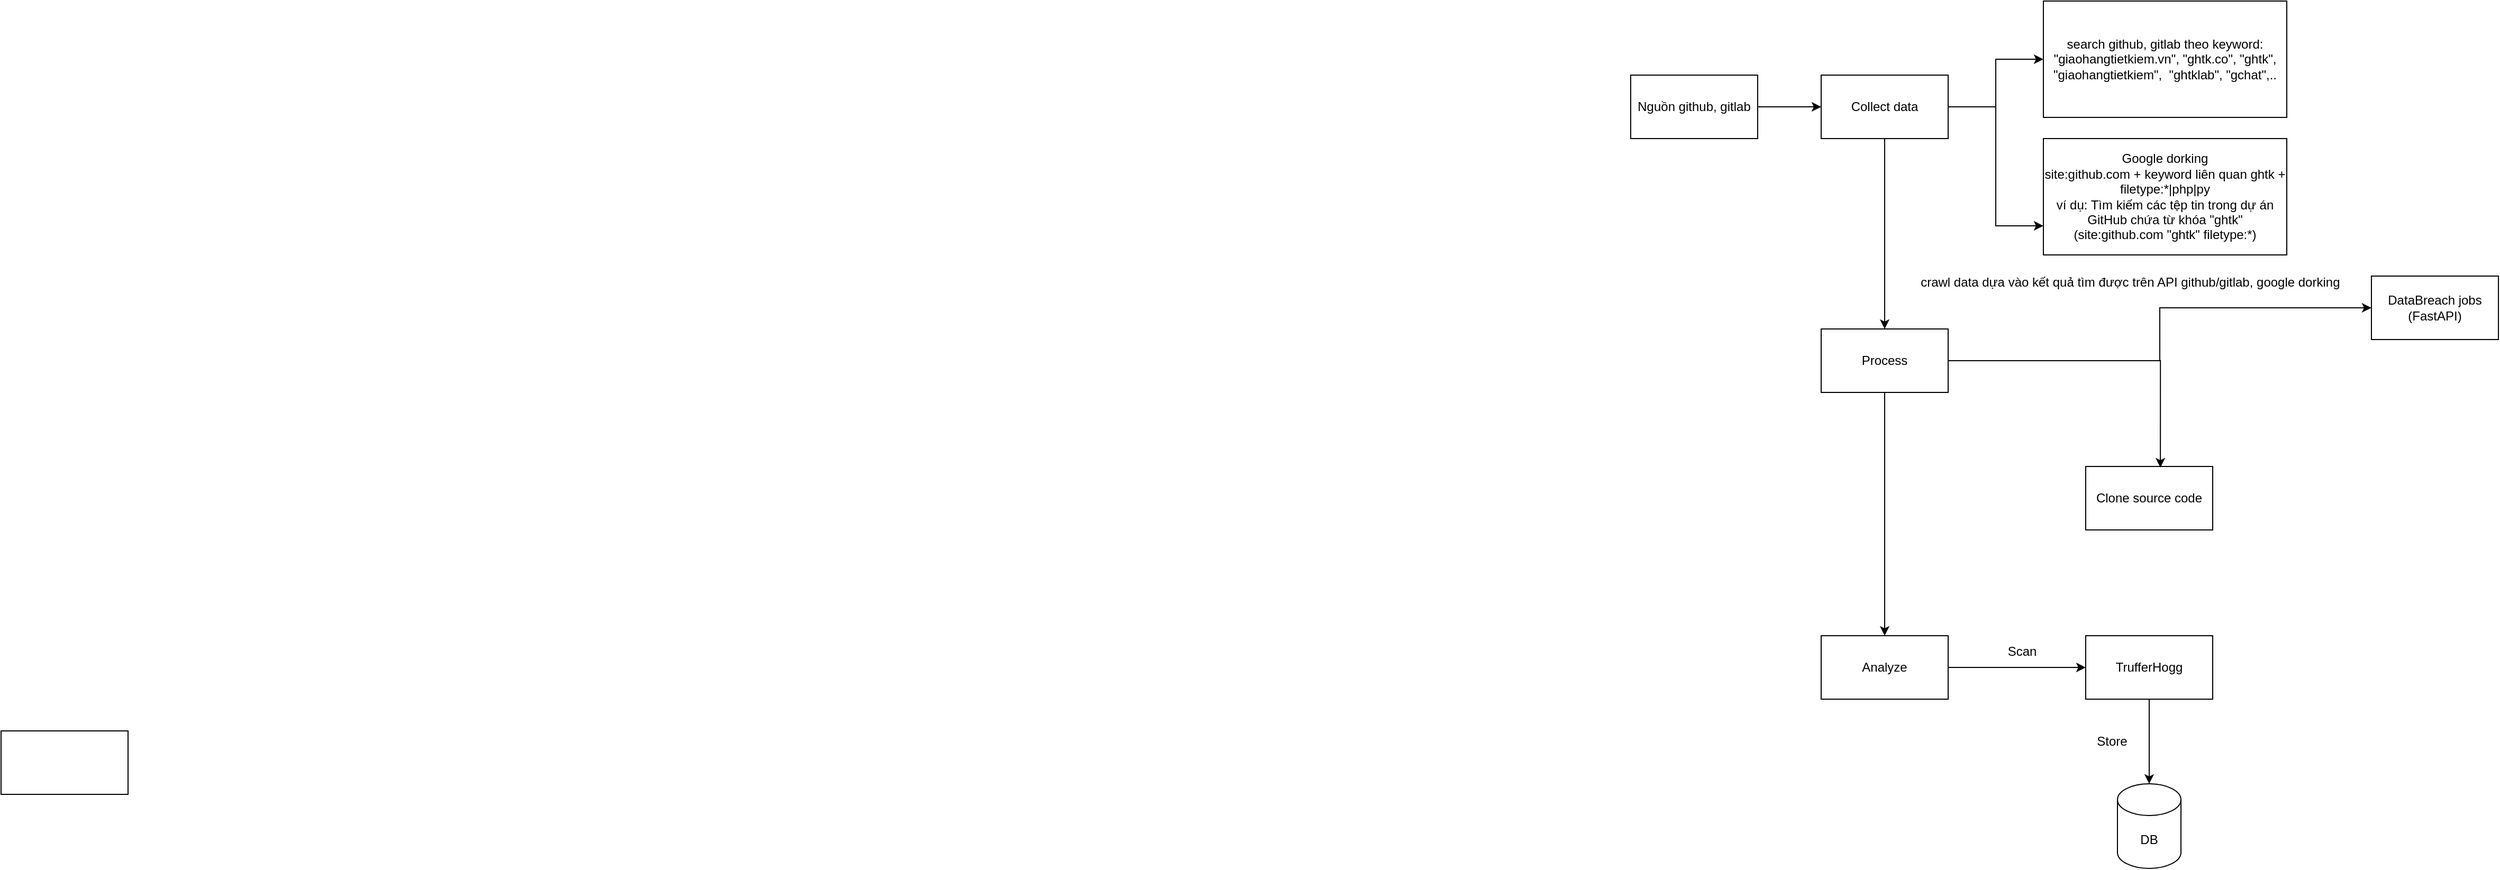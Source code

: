 <mxfile version="22.0.7" type="github">
  <diagram name="Trang-1" id="mbr4rni1Ndfwg3o4Wg2J">
    <mxGraphModel dx="4581" dy="2301" grid="1" gridSize="10" guides="1" tooltips="1" connect="1" arrows="1" fold="1" page="1" pageScale="1" pageWidth="827" pageHeight="1169" math="0" shadow="0">
      <root>
        <mxCell id="0" />
        <mxCell id="1" parent="0" />
        <mxCell id="hRNJ7ujFQa3JCfUYOe51-4" style="edgeStyle=orthogonalEdgeStyle;rounded=0;orthogonalLoop=1;jettySize=auto;html=1;entryX=0;entryY=0.5;entryDx=0;entryDy=0;" edge="1" parent="1" source="hRNJ7ujFQa3JCfUYOe51-1" target="hRNJ7ujFQa3JCfUYOe51-3">
          <mxGeometry relative="1" as="geometry" />
        </mxCell>
        <mxCell id="hRNJ7ujFQa3JCfUYOe51-1" value="Nguồn github, gitlab" style="rounded=0;whiteSpace=wrap;html=1;" vertex="1" parent="1">
          <mxGeometry x="-200" y="-780" width="120" height="60" as="geometry" />
        </mxCell>
        <mxCell id="hRNJ7ujFQa3JCfUYOe51-2" value="search github, gitlab theo keyword: &quot;giaohangtietkiem.vn&quot;, &quot;ghtk.co&quot;, &quot;ghtk&quot;, &quot;giaohangtietkiem&quot;,&amp;nbsp; &quot;ghtklab&quot;, &quot;gchat&quot;,.." style="rounded=0;whiteSpace=wrap;html=1;" vertex="1" parent="1">
          <mxGeometry x="190" y="-850" width="230" height="110" as="geometry" />
        </mxCell>
        <mxCell id="hRNJ7ujFQa3JCfUYOe51-5" style="edgeStyle=orthogonalEdgeStyle;rounded=0;orthogonalLoop=1;jettySize=auto;html=1;" edge="1" parent="1" source="hRNJ7ujFQa3JCfUYOe51-3" target="hRNJ7ujFQa3JCfUYOe51-2">
          <mxGeometry relative="1" as="geometry">
            <mxPoint x="280" y="-1010" as="targetPoint" />
          </mxGeometry>
        </mxCell>
        <mxCell id="hRNJ7ujFQa3JCfUYOe51-7" style="edgeStyle=orthogonalEdgeStyle;rounded=0;orthogonalLoop=1;jettySize=auto;html=1;entryX=0;entryY=0.75;entryDx=0;entryDy=0;" edge="1" parent="1" source="hRNJ7ujFQa3JCfUYOe51-3" target="hRNJ7ujFQa3JCfUYOe51-6">
          <mxGeometry relative="1" as="geometry" />
        </mxCell>
        <mxCell id="hRNJ7ujFQa3JCfUYOe51-9" style="edgeStyle=orthogonalEdgeStyle;rounded=0;orthogonalLoop=1;jettySize=auto;html=1;entryX=0.5;entryY=0;entryDx=0;entryDy=0;" edge="1" parent="1" source="hRNJ7ujFQa3JCfUYOe51-3" target="hRNJ7ujFQa3JCfUYOe51-8">
          <mxGeometry relative="1" as="geometry" />
        </mxCell>
        <mxCell id="hRNJ7ujFQa3JCfUYOe51-3" value="Collect data" style="rounded=0;whiteSpace=wrap;html=1;" vertex="1" parent="1">
          <mxGeometry x="-20" y="-780" width="120" height="60" as="geometry" />
        </mxCell>
        <mxCell id="hRNJ7ujFQa3JCfUYOe51-6" value="Google dorking&lt;br&gt;site:github.com + keyword liên quan ghtk + filetype:*|php|py&lt;br&gt;ví dụ: Tìm kiếm các tệp tin trong dự án GitHub chứa từ khóa &quot;ghtk&quot; (site:github.com &quot;ghtk&quot; filetype:*)" style="rounded=0;whiteSpace=wrap;html=1;" vertex="1" parent="1">
          <mxGeometry x="190" y="-720" width="230" height="110" as="geometry" />
        </mxCell>
        <mxCell id="hRNJ7ujFQa3JCfUYOe51-11" style="edgeStyle=orthogonalEdgeStyle;rounded=0;orthogonalLoop=1;jettySize=auto;html=1;entryX=0;entryY=0.5;entryDx=0;entryDy=0;" edge="1" parent="1" source="hRNJ7ujFQa3JCfUYOe51-8" target="hRNJ7ujFQa3JCfUYOe51-10">
          <mxGeometry relative="1" as="geometry" />
        </mxCell>
        <mxCell id="hRNJ7ujFQa3JCfUYOe51-18" style="edgeStyle=orthogonalEdgeStyle;rounded=0;orthogonalLoop=1;jettySize=auto;html=1;entryX=0.5;entryY=0;entryDx=0;entryDy=0;" edge="1" parent="1" source="hRNJ7ujFQa3JCfUYOe51-8" target="hRNJ7ujFQa3JCfUYOe51-17">
          <mxGeometry relative="1" as="geometry" />
        </mxCell>
        <mxCell id="hRNJ7ujFQa3JCfUYOe51-8" value="Process" style="rounded=0;whiteSpace=wrap;html=1;" vertex="1" parent="1">
          <mxGeometry x="-20" y="-540" width="120" height="60" as="geometry" />
        </mxCell>
        <mxCell id="hRNJ7ujFQa3JCfUYOe51-10" value="DataBreach jobs&lt;br&gt;(FastAPI)" style="rounded=0;whiteSpace=wrap;html=1;" vertex="1" parent="1">
          <mxGeometry x="500" y="-590" width="120" height="60" as="geometry" />
        </mxCell>
        <mxCell id="hRNJ7ujFQa3JCfUYOe51-14" value="crawl data dựa vào kết quả tìm được trên API github/gitlab, google dorking&amp;nbsp;&amp;nbsp;" style="text;html=1;align=center;verticalAlign=middle;resizable=0;points=[];autosize=1;strokeColor=none;fillColor=none;" vertex="1" parent="1">
          <mxGeometry x="60" y="-599" width="430" height="30" as="geometry" />
        </mxCell>
        <mxCell id="hRNJ7ujFQa3JCfUYOe51-15" value="Clone source code" style="rounded=0;whiteSpace=wrap;html=1;" vertex="1" parent="1">
          <mxGeometry x="230" y="-410" width="120" height="60" as="geometry" />
        </mxCell>
        <mxCell id="hRNJ7ujFQa3JCfUYOe51-16" style="edgeStyle=orthogonalEdgeStyle;rounded=0;orthogonalLoop=1;jettySize=auto;html=1;entryX=0.588;entryY=0.017;entryDx=0;entryDy=0;entryPerimeter=0;" edge="1" parent="1" source="hRNJ7ujFQa3JCfUYOe51-8" target="hRNJ7ujFQa3JCfUYOe51-15">
          <mxGeometry relative="1" as="geometry" />
        </mxCell>
        <mxCell id="hRNJ7ujFQa3JCfUYOe51-20" style="edgeStyle=orthogonalEdgeStyle;rounded=0;orthogonalLoop=1;jettySize=auto;html=1;entryX=0;entryY=0.5;entryDx=0;entryDy=0;" edge="1" parent="1" source="hRNJ7ujFQa3JCfUYOe51-17" target="hRNJ7ujFQa3JCfUYOe51-19">
          <mxGeometry relative="1" as="geometry" />
        </mxCell>
        <mxCell id="hRNJ7ujFQa3JCfUYOe51-17" value="Analyze" style="rounded=0;whiteSpace=wrap;html=1;" vertex="1" parent="1">
          <mxGeometry x="-20" y="-250" width="120" height="60" as="geometry" />
        </mxCell>
        <mxCell id="hRNJ7ujFQa3JCfUYOe51-19" value="TrufferHogg" style="rounded=0;whiteSpace=wrap;html=1;" vertex="1" parent="1">
          <mxGeometry x="230" y="-250" width="120" height="60" as="geometry" />
        </mxCell>
        <mxCell id="hRNJ7ujFQa3JCfUYOe51-21" value="Scan" style="text;html=1;strokeColor=none;fillColor=none;align=center;verticalAlign=middle;whiteSpace=wrap;rounded=0;" vertex="1" parent="1">
          <mxGeometry x="140" y="-250" width="60" height="30" as="geometry" />
        </mxCell>
        <mxCell id="hRNJ7ujFQa3JCfUYOe51-22" value="" style="rounded=0;whiteSpace=wrap;html=1;" vertex="1" parent="1">
          <mxGeometry x="-1740" y="-160" width="120" height="60" as="geometry" />
        </mxCell>
        <mxCell id="hRNJ7ujFQa3JCfUYOe51-23" value="DB" style="shape=cylinder3;whiteSpace=wrap;html=1;boundedLbl=1;backgroundOutline=1;size=15;" vertex="1" parent="1">
          <mxGeometry x="260" y="-110" width="60" height="80" as="geometry" />
        </mxCell>
        <mxCell id="hRNJ7ujFQa3JCfUYOe51-24" style="edgeStyle=orthogonalEdgeStyle;rounded=0;orthogonalLoop=1;jettySize=auto;html=1;entryX=0.5;entryY=0;entryDx=0;entryDy=0;entryPerimeter=0;" edge="1" parent="1" source="hRNJ7ujFQa3JCfUYOe51-19" target="hRNJ7ujFQa3JCfUYOe51-23">
          <mxGeometry relative="1" as="geometry" />
        </mxCell>
        <mxCell id="hRNJ7ujFQa3JCfUYOe51-25" value="Store" style="text;html=1;strokeColor=none;fillColor=none;align=center;verticalAlign=middle;whiteSpace=wrap;rounded=0;" vertex="1" parent="1">
          <mxGeometry x="240" y="-180" width="30" height="60" as="geometry" />
        </mxCell>
      </root>
    </mxGraphModel>
  </diagram>
</mxfile>
